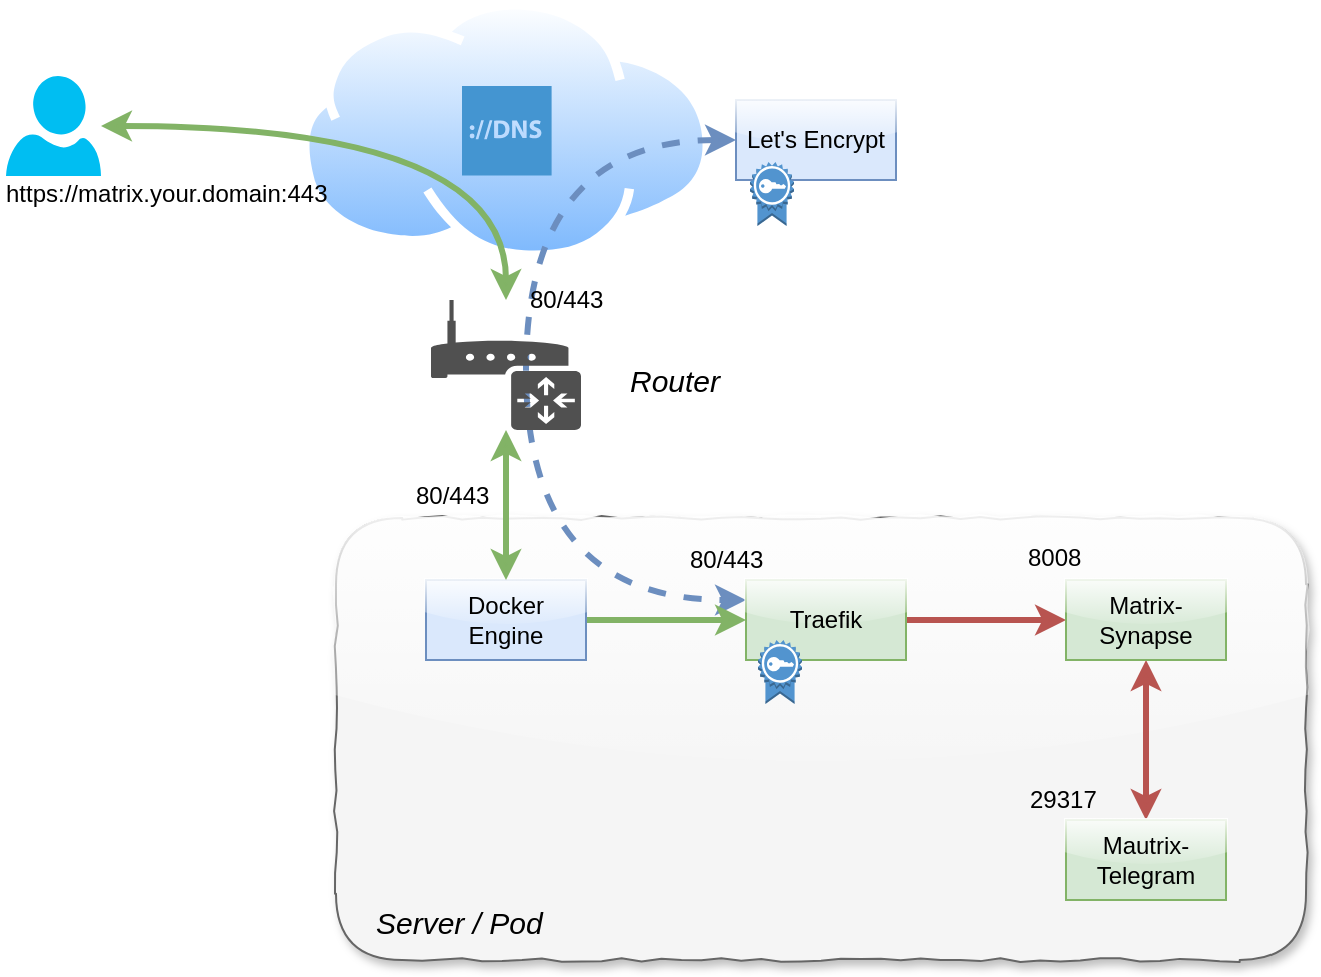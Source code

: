 <mxfile version="11.2.5" type="device" pages="1"><diagram id="RkkjKBKUETQGTZ_80LFO" name="Page-1"><mxGraphModel dx="813" dy="470" grid="1" gridSize="10" guides="1" tooltips="1" connect="1" arrows="1" fold="1" page="1" pageScale="1" pageWidth="827" pageHeight="1169" math="0" shadow="0"><root><mxCell id="0"/><mxCell id="1" parent="0"/><mxCell id="AeBw98HT5lAWU4hiBzXy-29" value="" style="rounded=1;whiteSpace=wrap;html=1;glass=1;fillColor=#f5f5f5;strokeColor=#666666;fontColor=#333333;comic=1;shadow=1;" vertex="1" parent="1"><mxGeometry x="315" y="329" width="485" height="221" as="geometry"/></mxCell><mxCell id="AeBw98HT5lAWU4hiBzXy-12" value="" style="aspect=fixed;perimeter=ellipsePerimeter;html=1;align=center;shadow=0;dashed=0;spacingTop=3;image;image=img/lib/active_directory/internet_cloud.svg;glass=1;" vertex="1" parent="1"><mxGeometry x="297" y="70" width="206" height="130" as="geometry"/></mxCell><mxCell id="AeBw98HT5lAWU4hiBzXy-27" value="" style="edgeStyle=orthogonalEdgeStyle;curved=1;rounded=0;orthogonalLoop=1;jettySize=auto;html=1;startArrow=classic;startFill=1;strokeWidth=3;entryX=0;entryY=0.25;entryDx=0;entryDy=0;exitX=0;exitY=0.5;exitDx=0;exitDy=0;fillColor=#dae8fc;strokeColor=#6c8ebf;dashed=1;" edge="1" parent="1" source="AeBw98HT5lAWU4hiBzXy-25" target="AeBw98HT5lAWU4hiBzXy-2"><mxGeometry relative="1" as="geometry"><mxPoint x="207.5" y="142.857" as="sourcePoint"/><mxPoint x="410.143" y="230" as="targetPoint"/><Array as="points"><mxPoint x="410" y="140"/><mxPoint x="410" y="370"/></Array></mxGeometry></mxCell><mxCell id="AeBw98HT5lAWU4hiBzXy-3" value="" style="edgeStyle=orthogonalEdgeStyle;rounded=0;orthogonalLoop=1;jettySize=auto;html=1;strokeWidth=3;fillColor=#d5e8d4;strokeColor=#82b366;" edge="1" parent="1" source="AeBw98HT5lAWU4hiBzXy-1" target="AeBw98HT5lAWU4hiBzXy-2"><mxGeometry relative="1" as="geometry"/></mxCell><mxCell id="AeBw98HT5lAWU4hiBzXy-1" value="Docker&lt;br&gt;Engine" style="rounded=0;whiteSpace=wrap;html=1;fillColor=#dae8fc;strokeColor=#6c8ebf;glass=1;" vertex="1" parent="1"><mxGeometry x="360" y="360" width="80" height="40" as="geometry"/></mxCell><mxCell id="AeBw98HT5lAWU4hiBzXy-5" value="" style="edgeStyle=orthogonalEdgeStyle;rounded=0;orthogonalLoop=1;jettySize=auto;html=1;strokeWidth=3;fillColor=#f8cecc;strokeColor=#b85450;" edge="1" parent="1" source="AeBw98HT5lAWU4hiBzXy-2" target="AeBw98HT5lAWU4hiBzXy-4"><mxGeometry relative="1" as="geometry"/></mxCell><mxCell id="AeBw98HT5lAWU4hiBzXy-2" value="Traefik" style="rounded=0;whiteSpace=wrap;html=1;fillColor=#d5e8d4;strokeColor=#82b366;glass=1;" vertex="1" parent="1"><mxGeometry x="520" y="360" width="80" height="40" as="geometry"/></mxCell><mxCell id="AeBw98HT5lAWU4hiBzXy-7" value="" style="edgeStyle=orthogonalEdgeStyle;rounded=0;orthogonalLoop=1;jettySize=auto;html=1;strokeWidth=3;startArrow=classic;startFill=1;fillColor=#f8cecc;strokeColor=#b85450;" edge="1" parent="1" source="AeBw98HT5lAWU4hiBzXy-4" target="AeBw98HT5lAWU4hiBzXy-6"><mxGeometry relative="1" as="geometry"/></mxCell><mxCell id="AeBw98HT5lAWU4hiBzXy-4" value="Matrix-Synapse" style="rounded=0;whiteSpace=wrap;html=1;fillColor=#d5e8d4;strokeColor=#82b366;glass=1;" vertex="1" parent="1"><mxGeometry x="680" y="360" width="80" height="40" as="geometry"/></mxCell><mxCell id="AeBw98HT5lAWU4hiBzXy-6" value="Mautrix-Telegram" style="rounded=0;whiteSpace=wrap;html=1;fillColor=#d5e8d4;strokeColor=#82b366;glass=1;" vertex="1" parent="1"><mxGeometry x="680" y="480" width="80" height="40" as="geometry"/></mxCell><mxCell id="AeBw98HT5lAWU4hiBzXy-11" value="" style="edgeStyle=orthogonalEdgeStyle;rounded=0;orthogonalLoop=1;jettySize=auto;html=1;startArrow=classic;startFill=1;strokeWidth=3;fillColor=#d5e8d4;strokeColor=#82b366;" edge="1" parent="1" source="AeBw98HT5lAWU4hiBzXy-10" target="AeBw98HT5lAWU4hiBzXy-1"><mxGeometry relative="1" as="geometry"/></mxCell><mxCell id="AeBw98HT5lAWU4hiBzXy-10" value="" style="pointerEvents=1;shadow=0;dashed=0;html=1;strokeColor=none;fillColor=#505050;labelPosition=center;verticalLabelPosition=bottom;verticalAlign=top;outlineConnect=0;align=center;shape=mxgraph.office.devices.router;glass=1;" vertex="1" parent="1"><mxGeometry x="362.5" y="220" width="75" height="65" as="geometry"/></mxCell><mxCell id="AeBw98HT5lAWU4hiBzXy-13" value="" style="shadow=0;dashed=0;html=1;strokeColor=none;fillColor=#4495D1;labelPosition=center;verticalLabelPosition=bottom;verticalAlign=top;align=center;outlineConnect=0;shape=mxgraph.veeam.dns;glass=1;" vertex="1" parent="1"><mxGeometry x="378" y="113" width="44.8" height="44.8" as="geometry"/></mxCell><mxCell id="AeBw98HT5lAWU4hiBzXy-16" value="" style="edgeStyle=orthogonalEdgeStyle;curved=1;rounded=0;orthogonalLoop=1;jettySize=auto;html=1;startArrow=classic;startFill=1;strokeWidth=3;fillColor=#d5e8d4;strokeColor=#82b366;" edge="1" parent="1" source="AeBw98HT5lAWU4hiBzXy-14" target="AeBw98HT5lAWU4hiBzXy-10"><mxGeometry relative="1" as="geometry"><mxPoint x="277.5" y="133" as="targetPoint"/></mxGeometry></mxCell><mxCell id="AeBw98HT5lAWU4hiBzXy-14" value="" style="verticalLabelPosition=bottom;html=1;verticalAlign=top;align=center;strokeColor=none;fillColor=#00BEF2;shape=mxgraph.azure.user;glass=1;" vertex="1" parent="1"><mxGeometry x="150" y="108" width="47.5" height="50" as="geometry"/></mxCell><mxCell id="AeBw98HT5lAWU4hiBzXy-17" value="https://matrix.your.domain:443" style="text;html=1;resizable=0;points=[];autosize=1;align=left;verticalAlign=top;spacingTop=-4;" vertex="1" parent="1"><mxGeometry x="147.5" y="157" width="180" height="20" as="geometry"/></mxCell><mxCell id="AeBw98HT5lAWU4hiBzXy-18" value="80/443" style="text;html=1;resizable=0;points=[];autosize=1;align=left;verticalAlign=top;spacingTop=-4;" vertex="1" parent="1"><mxGeometry x="352.5" y="308" width="50" height="20" as="geometry"/></mxCell><mxCell id="AeBw98HT5lAWU4hiBzXy-19" value="80/443" style="text;html=1;resizable=0;points=[];autosize=1;align=left;verticalAlign=top;spacingTop=-4;" vertex="1" parent="1"><mxGeometry x="410" y="210" width="50" height="20" as="geometry"/></mxCell><mxCell id="AeBw98HT5lAWU4hiBzXy-22" value="80/443" style="text;html=1;resizable=0;points=[];autosize=1;align=left;verticalAlign=top;spacingTop=-4;" vertex="1" parent="1"><mxGeometry x="490" y="340" width="50" height="20" as="geometry"/></mxCell><mxCell id="AeBw98HT5lAWU4hiBzXy-23" value="8008" style="text;html=1;resizable=0;points=[];autosize=1;align=left;verticalAlign=top;spacingTop=-4;" vertex="1" parent="1"><mxGeometry x="659" y="339" width="40" height="20" as="geometry"/></mxCell><mxCell id="AeBw98HT5lAWU4hiBzXy-24" value="29317" style="text;html=1;resizable=0;points=[];autosize=1;align=left;verticalAlign=top;spacingTop=-4;" vertex="1" parent="1"><mxGeometry x="660" y="460" width="50" height="20" as="geometry"/></mxCell><mxCell id="AeBw98HT5lAWU4hiBzXy-25" value="Let's Encrypt" style="rounded=0;whiteSpace=wrap;html=1;fillColor=#dae8fc;strokeColor=#6c8ebf;glass=1;" vertex="1" parent="1"><mxGeometry x="515" y="120" width="80" height="40" as="geometry"/></mxCell><mxCell id="AeBw98HT5lAWU4hiBzXy-20" value="" style="outlineConnect=0;dashed=0;verticalLabelPosition=bottom;verticalAlign=top;align=center;html=1;shape=mxgraph.aws3.certificate;fillColor=#5294CF;gradientColor=none;glass=1;" vertex="1" parent="1"><mxGeometry x="522" y="151" width="22" height="32" as="geometry"/></mxCell><mxCell id="AeBw98HT5lAWU4hiBzXy-28" value="" style="outlineConnect=0;dashed=0;verticalLabelPosition=bottom;verticalAlign=top;align=center;html=1;shape=mxgraph.aws3.certificate;fillColor=#5294CF;gradientColor=none;glass=1;" vertex="1" parent="1"><mxGeometry x="526" y="390" width="22" height="32" as="geometry"/></mxCell><mxCell id="AeBw98HT5lAWU4hiBzXy-30" value="Server / Pod" style="text;html=1;resizable=0;points=[];autosize=1;align=left;verticalAlign=top;spacingTop=-4;fontSize=15;fontStyle=2" vertex="1" parent="1"><mxGeometry x="333" y="520" width="100" height="20" as="geometry"/></mxCell><mxCell id="AeBw98HT5lAWU4hiBzXy-31" value="Router" style="text;html=1;resizable=0;points=[];autosize=1;align=left;verticalAlign=top;spacingTop=-4;fontSize=15;fontStyle=2" vertex="1" parent="1"><mxGeometry x="460" y="249" width="60" height="20" as="geometry"/></mxCell></root></mxGraphModel></diagram></mxfile>